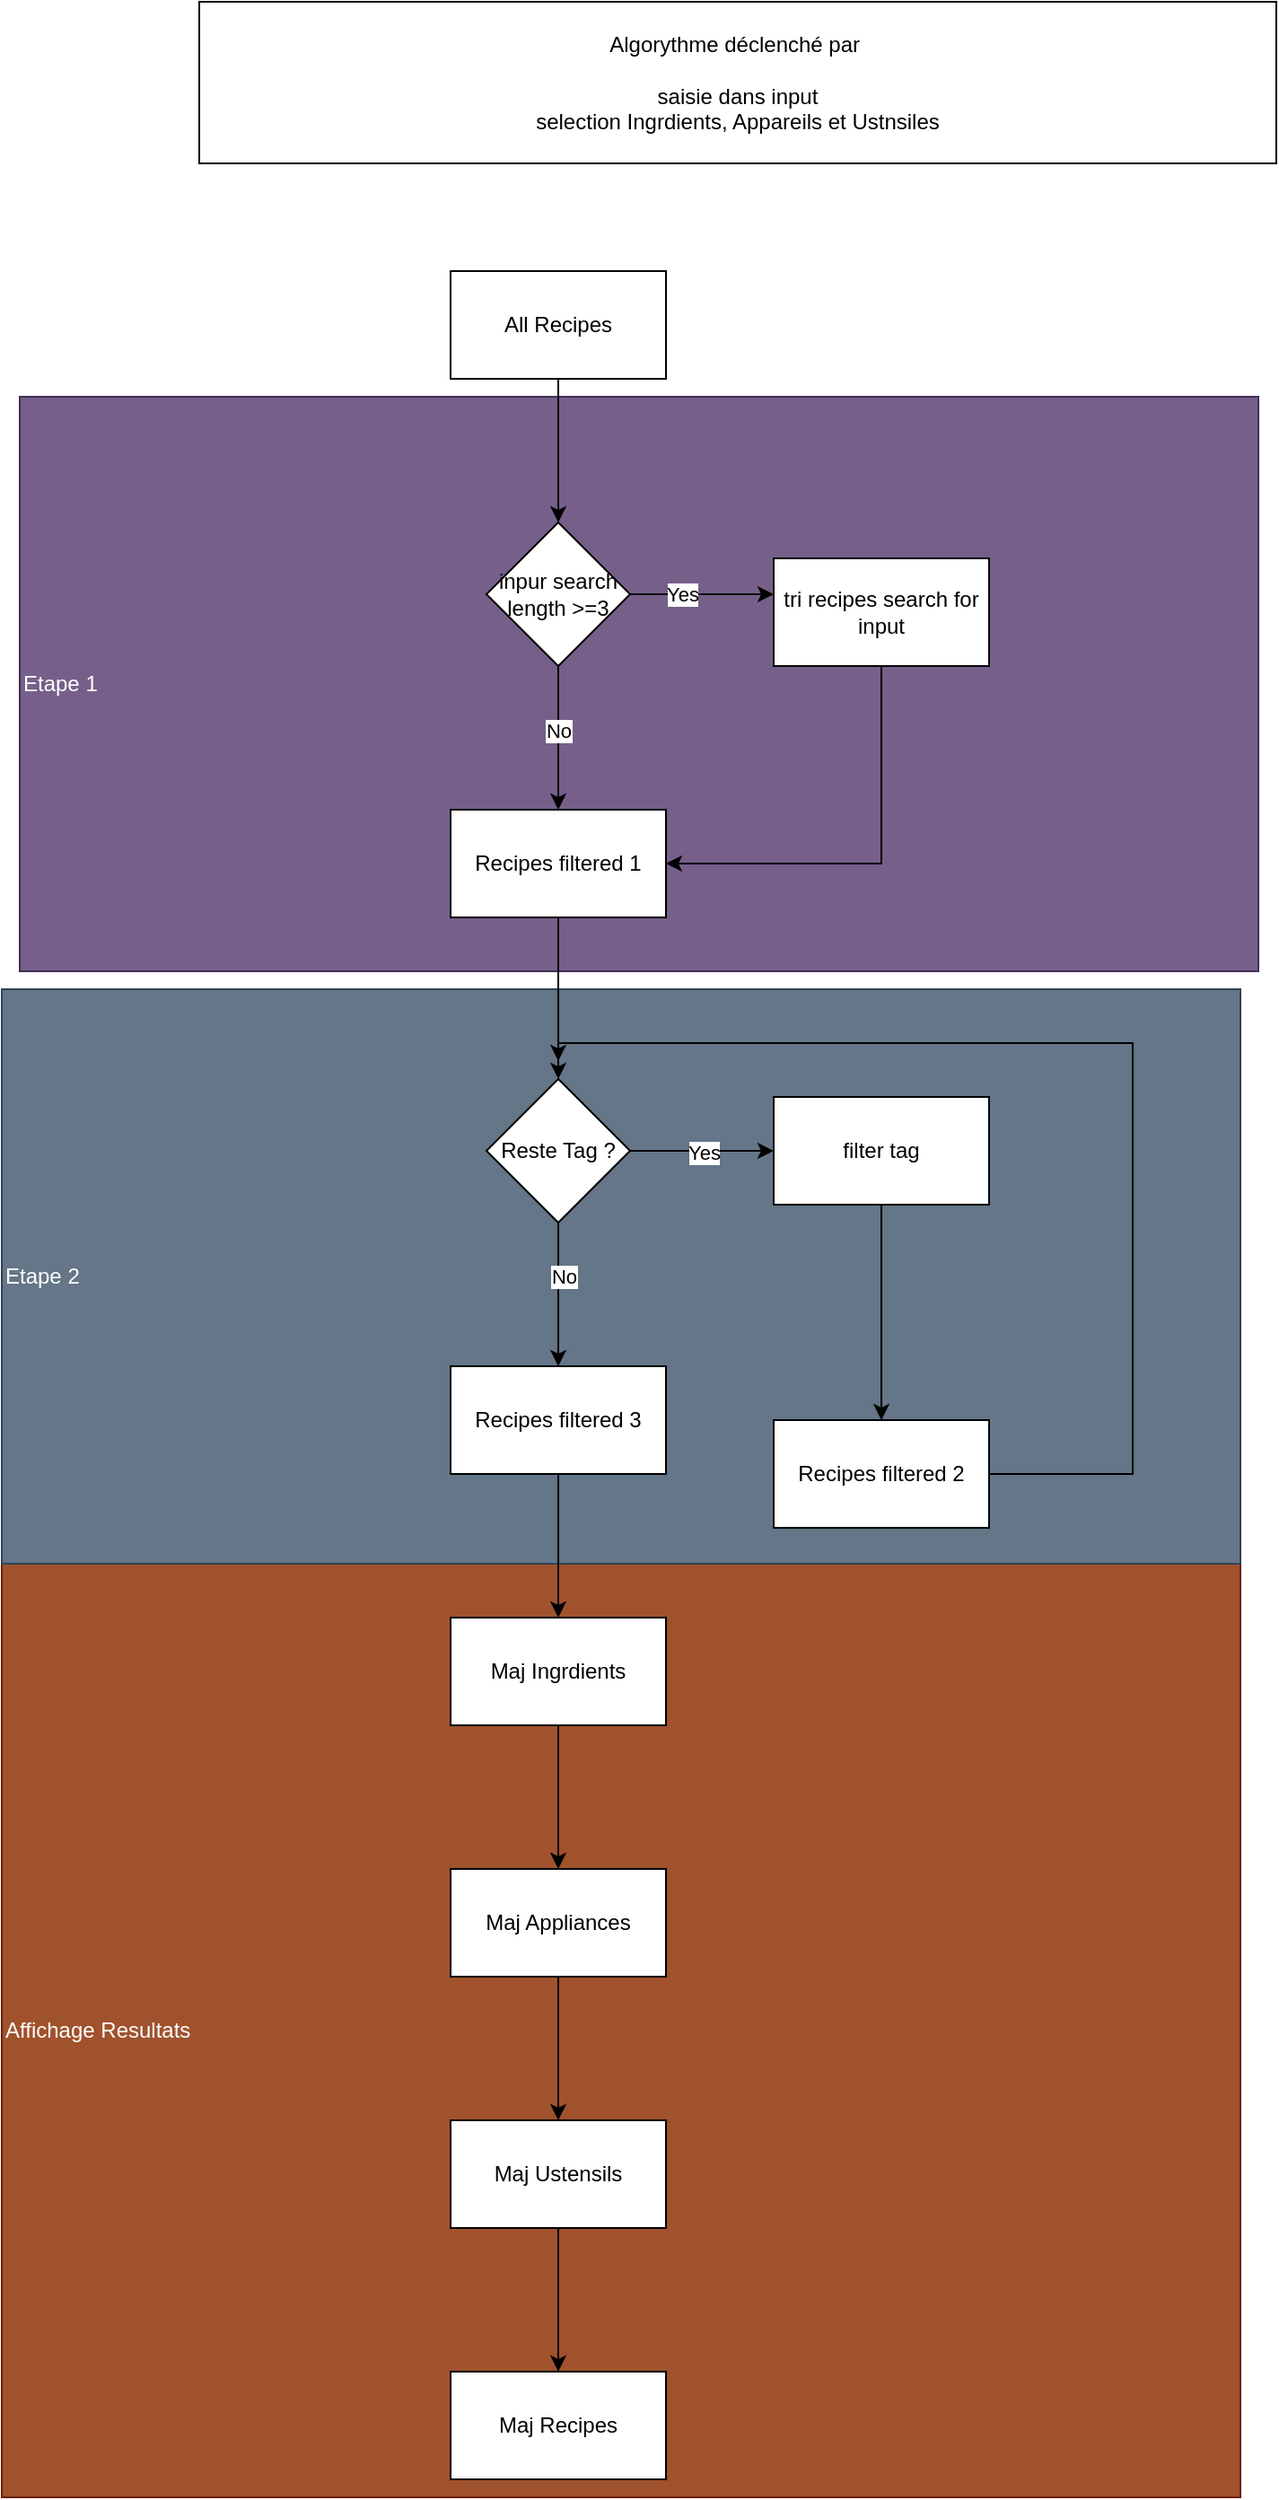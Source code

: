 <mxfile version="22.1.18" type="device">
  <diagram name="Page-1" id="mi8ELcJgqNdIS1CoNlBm">
    <mxGraphModel dx="1405" dy="1005" grid="1" gridSize="10" guides="1" tooltips="1" connect="1" arrows="1" fold="1" page="1" pageScale="1" pageWidth="1169" pageHeight="827" math="0" shadow="0">
      <root>
        <mxCell id="0" />
        <mxCell id="1" parent="0" />
        <mxCell id="oIKaNGk-1lbFgWxTpEmj-47" value="Affichage Resultats" style="rounded=0;whiteSpace=wrap;html=1;fillColor=#a0522d;strokeColor=#6D1F00;fontColor=#ffffff;align=left;" vertex="1" parent="1">
          <mxGeometry x="270" y="1030" width="690" height="520" as="geometry" />
        </mxCell>
        <mxCell id="oIKaNGk-1lbFgWxTpEmj-46" value="Etape 1" style="rounded=0;whiteSpace=wrap;html=1;fillColor=#76608a;fontColor=#ffffff;strokeColor=#432D57;align=left;" vertex="1" parent="1">
          <mxGeometry x="280" y="380" width="690" height="320" as="geometry" />
        </mxCell>
        <mxCell id="oIKaNGk-1lbFgWxTpEmj-45" value="Etape 2" style="rounded=0;whiteSpace=wrap;html=1;fillColor=#647687;fontColor=#ffffff;strokeColor=#314354;align=left;" vertex="1" parent="1">
          <mxGeometry x="270" y="710" width="690" height="320" as="geometry" />
        </mxCell>
        <mxCell id="oIKaNGk-1lbFgWxTpEmj-7" value="" style="edgeStyle=orthogonalEdgeStyle;rounded=0;orthogonalLoop=1;jettySize=auto;html=1;" edge="1" parent="1" source="oIKaNGk-1lbFgWxTpEmj-1">
          <mxGeometry relative="1" as="geometry">
            <mxPoint x="580" y="450" as="targetPoint" />
          </mxGeometry>
        </mxCell>
        <mxCell id="oIKaNGk-1lbFgWxTpEmj-1" value="All Recipes" style="rounded=0;whiteSpace=wrap;html=1;" vertex="1" parent="1">
          <mxGeometry x="520" y="310" width="120" height="60" as="geometry" />
        </mxCell>
        <mxCell id="oIKaNGk-1lbFgWxTpEmj-10" value="" style="edgeStyle=orthogonalEdgeStyle;rounded=0;orthogonalLoop=1;jettySize=auto;html=1;" edge="1" parent="1" source="oIKaNGk-1lbFgWxTpEmj-8">
          <mxGeometry relative="1" as="geometry">
            <mxPoint x="700" y="490" as="targetPoint" />
          </mxGeometry>
        </mxCell>
        <mxCell id="oIKaNGk-1lbFgWxTpEmj-15" value="Yes" style="edgeLabel;html=1;align=center;verticalAlign=middle;resizable=0;points=[];" vertex="1" connectable="0" parent="oIKaNGk-1lbFgWxTpEmj-10">
          <mxGeometry x="-0.28" relative="1" as="geometry">
            <mxPoint as="offset" />
          </mxGeometry>
        </mxCell>
        <mxCell id="oIKaNGk-1lbFgWxTpEmj-12" value="" style="edgeStyle=orthogonalEdgeStyle;rounded=0;orthogonalLoop=1;jettySize=auto;html=1;" edge="1" parent="1" source="oIKaNGk-1lbFgWxTpEmj-8">
          <mxGeometry relative="1" as="geometry">
            <mxPoint x="580" y="610" as="targetPoint" />
          </mxGeometry>
        </mxCell>
        <mxCell id="oIKaNGk-1lbFgWxTpEmj-16" value="No" style="edgeLabel;html=1;align=center;verticalAlign=middle;resizable=0;points=[];" vertex="1" connectable="0" parent="oIKaNGk-1lbFgWxTpEmj-12">
          <mxGeometry x="-0.106" relative="1" as="geometry">
            <mxPoint as="offset" />
          </mxGeometry>
        </mxCell>
        <mxCell id="oIKaNGk-1lbFgWxTpEmj-8" value="inpur search length &amp;gt;=3" style="rhombus;whiteSpace=wrap;html=1;" vertex="1" parent="1">
          <mxGeometry x="540" y="450" width="80" height="80" as="geometry" />
        </mxCell>
        <mxCell id="oIKaNGk-1lbFgWxTpEmj-20" value="" style="edgeStyle=orthogonalEdgeStyle;rounded=0;orthogonalLoop=1;jettySize=auto;html=1;" edge="1" parent="1" source="oIKaNGk-1lbFgWxTpEmj-13">
          <mxGeometry relative="1" as="geometry">
            <mxPoint x="580" y="750" as="targetPoint" />
          </mxGeometry>
        </mxCell>
        <mxCell id="oIKaNGk-1lbFgWxTpEmj-13" value="Recipes filtered 1" style="rounded=0;whiteSpace=wrap;html=1;" vertex="1" parent="1">
          <mxGeometry x="520" y="610" width="120" height="60" as="geometry" />
        </mxCell>
        <mxCell id="oIKaNGk-1lbFgWxTpEmj-18" value="" style="edgeStyle=orthogonalEdgeStyle;rounded=0;orthogonalLoop=1;jettySize=auto;html=1;entryX=1;entryY=0.5;entryDx=0;entryDy=0;exitX=0.5;exitY=1;exitDx=0;exitDy=0;" edge="1" parent="1" source="oIKaNGk-1lbFgWxTpEmj-14" target="oIKaNGk-1lbFgWxTpEmj-13">
          <mxGeometry relative="1" as="geometry">
            <mxPoint x="760" y="610" as="targetPoint" />
          </mxGeometry>
        </mxCell>
        <mxCell id="oIKaNGk-1lbFgWxTpEmj-14" value="tri recipes search for input" style="rounded=0;whiteSpace=wrap;html=1;" vertex="1" parent="1">
          <mxGeometry x="700" y="470" width="120" height="60" as="geometry" />
        </mxCell>
        <mxCell id="oIKaNGk-1lbFgWxTpEmj-23" value="" style="edgeStyle=orthogonalEdgeStyle;rounded=0;orthogonalLoop=1;jettySize=auto;html=1;" edge="1" parent="1" source="oIKaNGk-1lbFgWxTpEmj-21">
          <mxGeometry relative="1" as="geometry">
            <mxPoint x="700" y="800" as="targetPoint" />
          </mxGeometry>
        </mxCell>
        <mxCell id="oIKaNGk-1lbFgWxTpEmj-28" value="Yes" style="edgeLabel;html=1;align=center;verticalAlign=middle;resizable=0;points=[];" vertex="1" connectable="0" parent="oIKaNGk-1lbFgWxTpEmj-23">
          <mxGeometry x="0.031" relative="1" as="geometry">
            <mxPoint as="offset" />
          </mxGeometry>
        </mxCell>
        <mxCell id="oIKaNGk-1lbFgWxTpEmj-25" value="" style="edgeStyle=orthogonalEdgeStyle;rounded=0;orthogonalLoop=1;jettySize=auto;html=1;" edge="1" parent="1" source="oIKaNGk-1lbFgWxTpEmj-21">
          <mxGeometry relative="1" as="geometry">
            <mxPoint x="580" y="920" as="targetPoint" />
          </mxGeometry>
        </mxCell>
        <mxCell id="oIKaNGk-1lbFgWxTpEmj-29" value="No" style="edgeLabel;html=1;align=center;verticalAlign=middle;resizable=0;points=[];" vertex="1" connectable="0" parent="oIKaNGk-1lbFgWxTpEmj-25">
          <mxGeometry x="-0.255" y="3" relative="1" as="geometry">
            <mxPoint as="offset" />
          </mxGeometry>
        </mxCell>
        <mxCell id="oIKaNGk-1lbFgWxTpEmj-21" value="Reste Tag ?" style="rhombus;whiteSpace=wrap;html=1;" vertex="1" parent="1">
          <mxGeometry x="540" y="760" width="80" height="80" as="geometry" />
        </mxCell>
        <mxCell id="oIKaNGk-1lbFgWxTpEmj-33" value="" style="edgeStyle=orthogonalEdgeStyle;rounded=0;orthogonalLoop=1;jettySize=auto;html=1;entryX=0.5;entryY=0;entryDx=0;entryDy=0;" edge="1" parent="1" source="oIKaNGk-1lbFgWxTpEmj-26" target="oIKaNGk-1lbFgWxTpEmj-27">
          <mxGeometry relative="1" as="geometry">
            <mxPoint x="760" y="910" as="targetPoint" />
          </mxGeometry>
        </mxCell>
        <mxCell id="oIKaNGk-1lbFgWxTpEmj-26" value="filter tag" style="rounded=0;whiteSpace=wrap;html=1;" vertex="1" parent="1">
          <mxGeometry x="700" y="770" width="120" height="60" as="geometry" />
        </mxCell>
        <mxCell id="oIKaNGk-1lbFgWxTpEmj-35" value="" style="edgeStyle=orthogonalEdgeStyle;rounded=0;orthogonalLoop=1;jettySize=auto;html=1;entryX=0.5;entryY=0;entryDx=0;entryDy=0;" edge="1" parent="1" source="oIKaNGk-1lbFgWxTpEmj-27" target="oIKaNGk-1lbFgWxTpEmj-21">
          <mxGeometry relative="1" as="geometry">
            <mxPoint x="900" y="980" as="targetPoint" />
            <Array as="points">
              <mxPoint x="900" y="980" />
              <mxPoint x="900" y="740" />
              <mxPoint x="580" y="740" />
            </Array>
          </mxGeometry>
        </mxCell>
        <mxCell id="oIKaNGk-1lbFgWxTpEmj-27" value="Recipes filtered 2" style="rounded=0;whiteSpace=wrap;html=1;" vertex="1" parent="1">
          <mxGeometry x="700" y="950" width="120" height="60" as="geometry" />
        </mxCell>
        <mxCell id="oIKaNGk-1lbFgWxTpEmj-38" value="" style="edgeStyle=orthogonalEdgeStyle;rounded=0;orthogonalLoop=1;jettySize=auto;html=1;" edge="1" parent="1" source="oIKaNGk-1lbFgWxTpEmj-36" target="oIKaNGk-1lbFgWxTpEmj-37">
          <mxGeometry relative="1" as="geometry" />
        </mxCell>
        <mxCell id="oIKaNGk-1lbFgWxTpEmj-36" value="Recipes filtered 3" style="rounded=0;whiteSpace=wrap;html=1;" vertex="1" parent="1">
          <mxGeometry x="520" y="920" width="120" height="60" as="geometry" />
        </mxCell>
        <mxCell id="oIKaNGk-1lbFgWxTpEmj-40" value="" style="edgeStyle=orthogonalEdgeStyle;rounded=0;orthogonalLoop=1;jettySize=auto;html=1;" edge="1" parent="1" source="oIKaNGk-1lbFgWxTpEmj-37" target="oIKaNGk-1lbFgWxTpEmj-39">
          <mxGeometry relative="1" as="geometry" />
        </mxCell>
        <mxCell id="oIKaNGk-1lbFgWxTpEmj-37" value="Maj Ingrdients" style="rounded=0;whiteSpace=wrap;html=1;" vertex="1" parent="1">
          <mxGeometry x="520" y="1060" width="120" height="60" as="geometry" />
        </mxCell>
        <mxCell id="oIKaNGk-1lbFgWxTpEmj-42" value="" style="edgeStyle=orthogonalEdgeStyle;rounded=0;orthogonalLoop=1;jettySize=auto;html=1;" edge="1" parent="1" source="oIKaNGk-1lbFgWxTpEmj-39" target="oIKaNGk-1lbFgWxTpEmj-41">
          <mxGeometry relative="1" as="geometry" />
        </mxCell>
        <mxCell id="oIKaNGk-1lbFgWxTpEmj-39" value="Maj Appliances" style="rounded=0;whiteSpace=wrap;html=1;" vertex="1" parent="1">
          <mxGeometry x="520" y="1200" width="120" height="60" as="geometry" />
        </mxCell>
        <mxCell id="oIKaNGk-1lbFgWxTpEmj-44" value="" style="edgeStyle=orthogonalEdgeStyle;rounded=0;orthogonalLoop=1;jettySize=auto;html=1;" edge="1" parent="1" source="oIKaNGk-1lbFgWxTpEmj-41" target="oIKaNGk-1lbFgWxTpEmj-43">
          <mxGeometry relative="1" as="geometry" />
        </mxCell>
        <mxCell id="oIKaNGk-1lbFgWxTpEmj-41" value="Maj Ustensils" style="rounded=0;whiteSpace=wrap;html=1;" vertex="1" parent="1">
          <mxGeometry x="520" y="1340" width="120" height="60" as="geometry" />
        </mxCell>
        <mxCell id="oIKaNGk-1lbFgWxTpEmj-43" value="Maj Recipes" style="rounded=0;whiteSpace=wrap;html=1;" vertex="1" parent="1">
          <mxGeometry x="520" y="1480" width="120" height="60" as="geometry" />
        </mxCell>
        <mxCell id="oIKaNGk-1lbFgWxTpEmj-48" value="Algorythme déclenché par&amp;nbsp;&lt;br&gt;&lt;br&gt;saisie dans input&lt;br&gt;selection Ingrdients, Appareils et Ustnsiles" style="rounded=0;whiteSpace=wrap;html=1;" vertex="1" parent="1">
          <mxGeometry x="380" y="160" width="600" height="90" as="geometry" />
        </mxCell>
      </root>
    </mxGraphModel>
  </diagram>
</mxfile>
